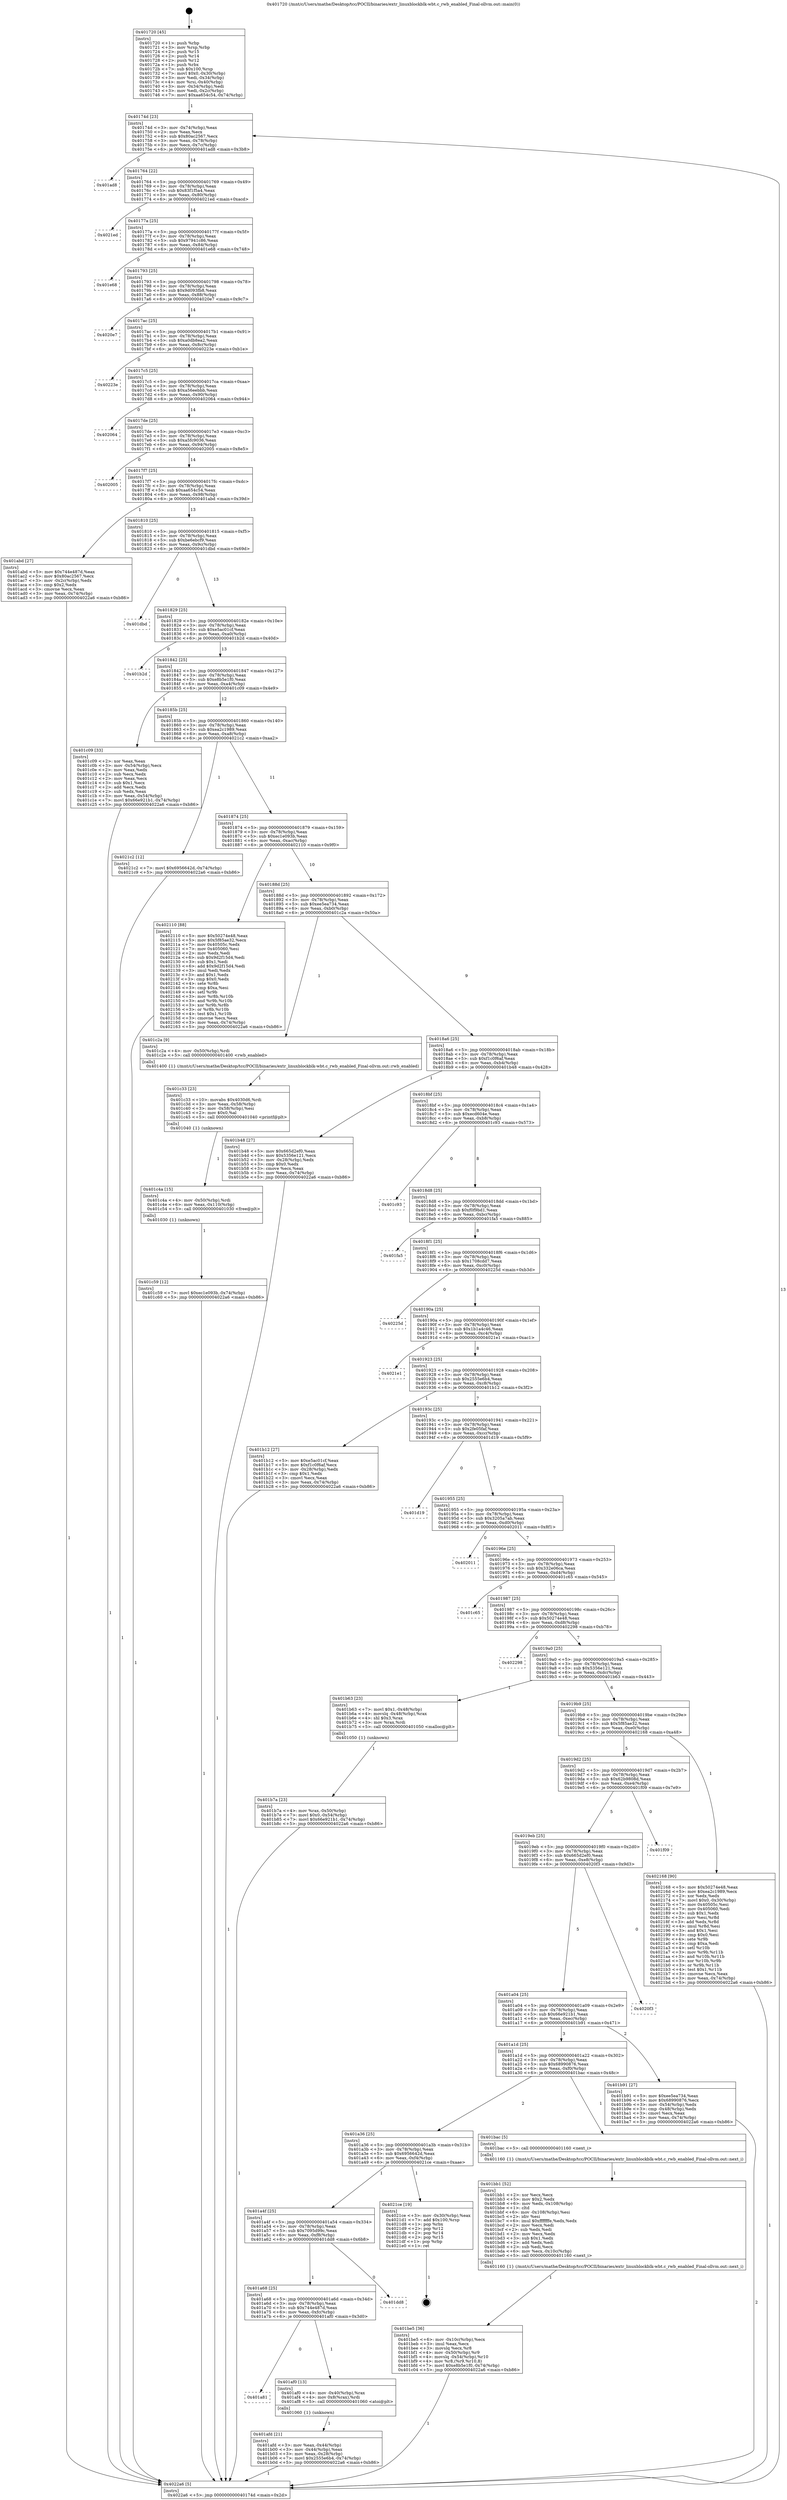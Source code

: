 digraph "0x401720" {
  label = "0x401720 (/mnt/c/Users/mathe/Desktop/tcc/POCII/binaries/extr_linuxblockblk-wbt.c_rwb_enabled_Final-ollvm.out::main(0))"
  labelloc = "t"
  node[shape=record]

  Entry [label="",width=0.3,height=0.3,shape=circle,fillcolor=black,style=filled]
  "0x40174d" [label="{
     0x40174d [23]\l
     | [instrs]\l
     &nbsp;&nbsp;0x40174d \<+3\>: mov -0x74(%rbp),%eax\l
     &nbsp;&nbsp;0x401750 \<+2\>: mov %eax,%ecx\l
     &nbsp;&nbsp;0x401752 \<+6\>: sub $0x80ac2567,%ecx\l
     &nbsp;&nbsp;0x401758 \<+3\>: mov %eax,-0x78(%rbp)\l
     &nbsp;&nbsp;0x40175b \<+3\>: mov %ecx,-0x7c(%rbp)\l
     &nbsp;&nbsp;0x40175e \<+6\>: je 0000000000401ad8 \<main+0x3b8\>\l
  }"]
  "0x401ad8" [label="{
     0x401ad8\l
  }", style=dashed]
  "0x401764" [label="{
     0x401764 [22]\l
     | [instrs]\l
     &nbsp;&nbsp;0x401764 \<+5\>: jmp 0000000000401769 \<main+0x49\>\l
     &nbsp;&nbsp;0x401769 \<+3\>: mov -0x78(%rbp),%eax\l
     &nbsp;&nbsp;0x40176c \<+5\>: sub $0x83f1f5a4,%eax\l
     &nbsp;&nbsp;0x401771 \<+3\>: mov %eax,-0x80(%rbp)\l
     &nbsp;&nbsp;0x401774 \<+6\>: je 00000000004021ed \<main+0xacd\>\l
  }"]
  Exit [label="",width=0.3,height=0.3,shape=circle,fillcolor=black,style=filled,peripheries=2]
  "0x4021ed" [label="{
     0x4021ed\l
  }", style=dashed]
  "0x40177a" [label="{
     0x40177a [25]\l
     | [instrs]\l
     &nbsp;&nbsp;0x40177a \<+5\>: jmp 000000000040177f \<main+0x5f\>\l
     &nbsp;&nbsp;0x40177f \<+3\>: mov -0x78(%rbp),%eax\l
     &nbsp;&nbsp;0x401782 \<+5\>: sub $0x97941c86,%eax\l
     &nbsp;&nbsp;0x401787 \<+6\>: mov %eax,-0x84(%rbp)\l
     &nbsp;&nbsp;0x40178d \<+6\>: je 0000000000401e68 \<main+0x748\>\l
  }"]
  "0x401c59" [label="{
     0x401c59 [12]\l
     | [instrs]\l
     &nbsp;&nbsp;0x401c59 \<+7\>: movl $0xec1e093b,-0x74(%rbp)\l
     &nbsp;&nbsp;0x401c60 \<+5\>: jmp 00000000004022a6 \<main+0xb86\>\l
  }"]
  "0x401e68" [label="{
     0x401e68\l
  }", style=dashed]
  "0x401793" [label="{
     0x401793 [25]\l
     | [instrs]\l
     &nbsp;&nbsp;0x401793 \<+5\>: jmp 0000000000401798 \<main+0x78\>\l
     &nbsp;&nbsp;0x401798 \<+3\>: mov -0x78(%rbp),%eax\l
     &nbsp;&nbsp;0x40179b \<+5\>: sub $0x9d093fb8,%eax\l
     &nbsp;&nbsp;0x4017a0 \<+6\>: mov %eax,-0x88(%rbp)\l
     &nbsp;&nbsp;0x4017a6 \<+6\>: je 00000000004020e7 \<main+0x9c7\>\l
  }"]
  "0x401c4a" [label="{
     0x401c4a [15]\l
     | [instrs]\l
     &nbsp;&nbsp;0x401c4a \<+4\>: mov -0x50(%rbp),%rdi\l
     &nbsp;&nbsp;0x401c4e \<+6\>: mov %eax,-0x110(%rbp)\l
     &nbsp;&nbsp;0x401c54 \<+5\>: call 0000000000401030 \<free@plt\>\l
     | [calls]\l
     &nbsp;&nbsp;0x401030 \{1\} (unknown)\l
  }"]
  "0x4020e7" [label="{
     0x4020e7\l
  }", style=dashed]
  "0x4017ac" [label="{
     0x4017ac [25]\l
     | [instrs]\l
     &nbsp;&nbsp;0x4017ac \<+5\>: jmp 00000000004017b1 \<main+0x91\>\l
     &nbsp;&nbsp;0x4017b1 \<+3\>: mov -0x78(%rbp),%eax\l
     &nbsp;&nbsp;0x4017b4 \<+5\>: sub $0xa0db8ea2,%eax\l
     &nbsp;&nbsp;0x4017b9 \<+6\>: mov %eax,-0x8c(%rbp)\l
     &nbsp;&nbsp;0x4017bf \<+6\>: je 000000000040223e \<main+0xb1e\>\l
  }"]
  "0x401c33" [label="{
     0x401c33 [23]\l
     | [instrs]\l
     &nbsp;&nbsp;0x401c33 \<+10\>: movabs $0x4030d6,%rdi\l
     &nbsp;&nbsp;0x401c3d \<+3\>: mov %eax,-0x58(%rbp)\l
     &nbsp;&nbsp;0x401c40 \<+3\>: mov -0x58(%rbp),%esi\l
     &nbsp;&nbsp;0x401c43 \<+2\>: mov $0x0,%al\l
     &nbsp;&nbsp;0x401c45 \<+5\>: call 0000000000401040 \<printf@plt\>\l
     | [calls]\l
     &nbsp;&nbsp;0x401040 \{1\} (unknown)\l
  }"]
  "0x40223e" [label="{
     0x40223e\l
  }", style=dashed]
  "0x4017c5" [label="{
     0x4017c5 [25]\l
     | [instrs]\l
     &nbsp;&nbsp;0x4017c5 \<+5\>: jmp 00000000004017ca \<main+0xaa\>\l
     &nbsp;&nbsp;0x4017ca \<+3\>: mov -0x78(%rbp),%eax\l
     &nbsp;&nbsp;0x4017cd \<+5\>: sub $0xa56eebbb,%eax\l
     &nbsp;&nbsp;0x4017d2 \<+6\>: mov %eax,-0x90(%rbp)\l
     &nbsp;&nbsp;0x4017d8 \<+6\>: je 0000000000402064 \<main+0x944\>\l
  }"]
  "0x401be5" [label="{
     0x401be5 [36]\l
     | [instrs]\l
     &nbsp;&nbsp;0x401be5 \<+6\>: mov -0x10c(%rbp),%ecx\l
     &nbsp;&nbsp;0x401beb \<+3\>: imul %eax,%ecx\l
     &nbsp;&nbsp;0x401bee \<+3\>: movslq %ecx,%r8\l
     &nbsp;&nbsp;0x401bf1 \<+4\>: mov -0x50(%rbp),%r9\l
     &nbsp;&nbsp;0x401bf5 \<+4\>: movslq -0x54(%rbp),%r10\l
     &nbsp;&nbsp;0x401bf9 \<+4\>: mov %r8,(%r9,%r10,8)\l
     &nbsp;&nbsp;0x401bfd \<+7\>: movl $0xe8b5e1f0,-0x74(%rbp)\l
     &nbsp;&nbsp;0x401c04 \<+5\>: jmp 00000000004022a6 \<main+0xb86\>\l
  }"]
  "0x402064" [label="{
     0x402064\l
  }", style=dashed]
  "0x4017de" [label="{
     0x4017de [25]\l
     | [instrs]\l
     &nbsp;&nbsp;0x4017de \<+5\>: jmp 00000000004017e3 \<main+0xc3\>\l
     &nbsp;&nbsp;0x4017e3 \<+3\>: mov -0x78(%rbp),%eax\l
     &nbsp;&nbsp;0x4017e6 \<+5\>: sub $0xa5fc9036,%eax\l
     &nbsp;&nbsp;0x4017eb \<+6\>: mov %eax,-0x94(%rbp)\l
     &nbsp;&nbsp;0x4017f1 \<+6\>: je 0000000000402005 \<main+0x8e5\>\l
  }"]
  "0x401bb1" [label="{
     0x401bb1 [52]\l
     | [instrs]\l
     &nbsp;&nbsp;0x401bb1 \<+2\>: xor %ecx,%ecx\l
     &nbsp;&nbsp;0x401bb3 \<+5\>: mov $0x2,%edx\l
     &nbsp;&nbsp;0x401bb8 \<+6\>: mov %edx,-0x108(%rbp)\l
     &nbsp;&nbsp;0x401bbe \<+1\>: cltd\l
     &nbsp;&nbsp;0x401bbf \<+6\>: mov -0x108(%rbp),%esi\l
     &nbsp;&nbsp;0x401bc5 \<+2\>: idiv %esi\l
     &nbsp;&nbsp;0x401bc7 \<+6\>: imul $0xfffffffe,%edx,%edx\l
     &nbsp;&nbsp;0x401bcd \<+2\>: mov %ecx,%edi\l
     &nbsp;&nbsp;0x401bcf \<+2\>: sub %edx,%edi\l
     &nbsp;&nbsp;0x401bd1 \<+2\>: mov %ecx,%edx\l
     &nbsp;&nbsp;0x401bd3 \<+3\>: sub $0x1,%edx\l
     &nbsp;&nbsp;0x401bd6 \<+2\>: add %edx,%edi\l
     &nbsp;&nbsp;0x401bd8 \<+2\>: sub %edi,%ecx\l
     &nbsp;&nbsp;0x401bda \<+6\>: mov %ecx,-0x10c(%rbp)\l
     &nbsp;&nbsp;0x401be0 \<+5\>: call 0000000000401160 \<next_i\>\l
     | [calls]\l
     &nbsp;&nbsp;0x401160 \{1\} (/mnt/c/Users/mathe/Desktop/tcc/POCII/binaries/extr_linuxblockblk-wbt.c_rwb_enabled_Final-ollvm.out::next_i)\l
  }"]
  "0x402005" [label="{
     0x402005\l
  }", style=dashed]
  "0x4017f7" [label="{
     0x4017f7 [25]\l
     | [instrs]\l
     &nbsp;&nbsp;0x4017f7 \<+5\>: jmp 00000000004017fc \<main+0xdc\>\l
     &nbsp;&nbsp;0x4017fc \<+3\>: mov -0x78(%rbp),%eax\l
     &nbsp;&nbsp;0x4017ff \<+5\>: sub $0xaa654c54,%eax\l
     &nbsp;&nbsp;0x401804 \<+6\>: mov %eax,-0x98(%rbp)\l
     &nbsp;&nbsp;0x40180a \<+6\>: je 0000000000401abd \<main+0x39d\>\l
  }"]
  "0x401b7a" [label="{
     0x401b7a [23]\l
     | [instrs]\l
     &nbsp;&nbsp;0x401b7a \<+4\>: mov %rax,-0x50(%rbp)\l
     &nbsp;&nbsp;0x401b7e \<+7\>: movl $0x0,-0x54(%rbp)\l
     &nbsp;&nbsp;0x401b85 \<+7\>: movl $0x66e921b1,-0x74(%rbp)\l
     &nbsp;&nbsp;0x401b8c \<+5\>: jmp 00000000004022a6 \<main+0xb86\>\l
  }"]
  "0x401abd" [label="{
     0x401abd [27]\l
     | [instrs]\l
     &nbsp;&nbsp;0x401abd \<+5\>: mov $0x744e487d,%eax\l
     &nbsp;&nbsp;0x401ac2 \<+5\>: mov $0x80ac2567,%ecx\l
     &nbsp;&nbsp;0x401ac7 \<+3\>: mov -0x2c(%rbp),%edx\l
     &nbsp;&nbsp;0x401aca \<+3\>: cmp $0x2,%edx\l
     &nbsp;&nbsp;0x401acd \<+3\>: cmovne %ecx,%eax\l
     &nbsp;&nbsp;0x401ad0 \<+3\>: mov %eax,-0x74(%rbp)\l
     &nbsp;&nbsp;0x401ad3 \<+5\>: jmp 00000000004022a6 \<main+0xb86\>\l
  }"]
  "0x401810" [label="{
     0x401810 [25]\l
     | [instrs]\l
     &nbsp;&nbsp;0x401810 \<+5\>: jmp 0000000000401815 \<main+0xf5\>\l
     &nbsp;&nbsp;0x401815 \<+3\>: mov -0x78(%rbp),%eax\l
     &nbsp;&nbsp;0x401818 \<+5\>: sub $0xbe6ebcf9,%eax\l
     &nbsp;&nbsp;0x40181d \<+6\>: mov %eax,-0x9c(%rbp)\l
     &nbsp;&nbsp;0x401823 \<+6\>: je 0000000000401dbd \<main+0x69d\>\l
  }"]
  "0x4022a6" [label="{
     0x4022a6 [5]\l
     | [instrs]\l
     &nbsp;&nbsp;0x4022a6 \<+5\>: jmp 000000000040174d \<main+0x2d\>\l
  }"]
  "0x401720" [label="{
     0x401720 [45]\l
     | [instrs]\l
     &nbsp;&nbsp;0x401720 \<+1\>: push %rbp\l
     &nbsp;&nbsp;0x401721 \<+3\>: mov %rsp,%rbp\l
     &nbsp;&nbsp;0x401724 \<+2\>: push %r15\l
     &nbsp;&nbsp;0x401726 \<+2\>: push %r14\l
     &nbsp;&nbsp;0x401728 \<+2\>: push %r12\l
     &nbsp;&nbsp;0x40172a \<+1\>: push %rbx\l
     &nbsp;&nbsp;0x40172b \<+7\>: sub $0x100,%rsp\l
     &nbsp;&nbsp;0x401732 \<+7\>: movl $0x0,-0x30(%rbp)\l
     &nbsp;&nbsp;0x401739 \<+3\>: mov %edi,-0x34(%rbp)\l
     &nbsp;&nbsp;0x40173c \<+4\>: mov %rsi,-0x40(%rbp)\l
     &nbsp;&nbsp;0x401740 \<+3\>: mov -0x34(%rbp),%edi\l
     &nbsp;&nbsp;0x401743 \<+3\>: mov %edi,-0x2c(%rbp)\l
     &nbsp;&nbsp;0x401746 \<+7\>: movl $0xaa654c54,-0x74(%rbp)\l
  }"]
  "0x401afd" [label="{
     0x401afd [21]\l
     | [instrs]\l
     &nbsp;&nbsp;0x401afd \<+3\>: mov %eax,-0x44(%rbp)\l
     &nbsp;&nbsp;0x401b00 \<+3\>: mov -0x44(%rbp),%eax\l
     &nbsp;&nbsp;0x401b03 \<+3\>: mov %eax,-0x28(%rbp)\l
     &nbsp;&nbsp;0x401b06 \<+7\>: movl $0x2555e6b4,-0x74(%rbp)\l
     &nbsp;&nbsp;0x401b0d \<+5\>: jmp 00000000004022a6 \<main+0xb86\>\l
  }"]
  "0x401dbd" [label="{
     0x401dbd\l
  }", style=dashed]
  "0x401829" [label="{
     0x401829 [25]\l
     | [instrs]\l
     &nbsp;&nbsp;0x401829 \<+5\>: jmp 000000000040182e \<main+0x10e\>\l
     &nbsp;&nbsp;0x40182e \<+3\>: mov -0x78(%rbp),%eax\l
     &nbsp;&nbsp;0x401831 \<+5\>: sub $0xe5ac01cf,%eax\l
     &nbsp;&nbsp;0x401836 \<+6\>: mov %eax,-0xa0(%rbp)\l
     &nbsp;&nbsp;0x40183c \<+6\>: je 0000000000401b2d \<main+0x40d\>\l
  }"]
  "0x401a81" [label="{
     0x401a81\l
  }", style=dashed]
  "0x401b2d" [label="{
     0x401b2d\l
  }", style=dashed]
  "0x401842" [label="{
     0x401842 [25]\l
     | [instrs]\l
     &nbsp;&nbsp;0x401842 \<+5\>: jmp 0000000000401847 \<main+0x127\>\l
     &nbsp;&nbsp;0x401847 \<+3\>: mov -0x78(%rbp),%eax\l
     &nbsp;&nbsp;0x40184a \<+5\>: sub $0xe8b5e1f0,%eax\l
     &nbsp;&nbsp;0x40184f \<+6\>: mov %eax,-0xa4(%rbp)\l
     &nbsp;&nbsp;0x401855 \<+6\>: je 0000000000401c09 \<main+0x4e9\>\l
  }"]
  "0x401af0" [label="{
     0x401af0 [13]\l
     | [instrs]\l
     &nbsp;&nbsp;0x401af0 \<+4\>: mov -0x40(%rbp),%rax\l
     &nbsp;&nbsp;0x401af4 \<+4\>: mov 0x8(%rax),%rdi\l
     &nbsp;&nbsp;0x401af8 \<+5\>: call 0000000000401060 \<atoi@plt\>\l
     | [calls]\l
     &nbsp;&nbsp;0x401060 \{1\} (unknown)\l
  }"]
  "0x401c09" [label="{
     0x401c09 [33]\l
     | [instrs]\l
     &nbsp;&nbsp;0x401c09 \<+2\>: xor %eax,%eax\l
     &nbsp;&nbsp;0x401c0b \<+3\>: mov -0x54(%rbp),%ecx\l
     &nbsp;&nbsp;0x401c0e \<+2\>: mov %eax,%edx\l
     &nbsp;&nbsp;0x401c10 \<+2\>: sub %ecx,%edx\l
     &nbsp;&nbsp;0x401c12 \<+2\>: mov %eax,%ecx\l
     &nbsp;&nbsp;0x401c14 \<+3\>: sub $0x1,%ecx\l
     &nbsp;&nbsp;0x401c17 \<+2\>: add %ecx,%edx\l
     &nbsp;&nbsp;0x401c19 \<+2\>: sub %edx,%eax\l
     &nbsp;&nbsp;0x401c1b \<+3\>: mov %eax,-0x54(%rbp)\l
     &nbsp;&nbsp;0x401c1e \<+7\>: movl $0x66e921b1,-0x74(%rbp)\l
     &nbsp;&nbsp;0x401c25 \<+5\>: jmp 00000000004022a6 \<main+0xb86\>\l
  }"]
  "0x40185b" [label="{
     0x40185b [25]\l
     | [instrs]\l
     &nbsp;&nbsp;0x40185b \<+5\>: jmp 0000000000401860 \<main+0x140\>\l
     &nbsp;&nbsp;0x401860 \<+3\>: mov -0x78(%rbp),%eax\l
     &nbsp;&nbsp;0x401863 \<+5\>: sub $0xea2c1989,%eax\l
     &nbsp;&nbsp;0x401868 \<+6\>: mov %eax,-0xa8(%rbp)\l
     &nbsp;&nbsp;0x40186e \<+6\>: je 00000000004021c2 \<main+0xaa2\>\l
  }"]
  "0x401a68" [label="{
     0x401a68 [25]\l
     | [instrs]\l
     &nbsp;&nbsp;0x401a68 \<+5\>: jmp 0000000000401a6d \<main+0x34d\>\l
     &nbsp;&nbsp;0x401a6d \<+3\>: mov -0x78(%rbp),%eax\l
     &nbsp;&nbsp;0x401a70 \<+5\>: sub $0x744e487d,%eax\l
     &nbsp;&nbsp;0x401a75 \<+6\>: mov %eax,-0xfc(%rbp)\l
     &nbsp;&nbsp;0x401a7b \<+6\>: je 0000000000401af0 \<main+0x3d0\>\l
  }"]
  "0x4021c2" [label="{
     0x4021c2 [12]\l
     | [instrs]\l
     &nbsp;&nbsp;0x4021c2 \<+7\>: movl $0x6956642d,-0x74(%rbp)\l
     &nbsp;&nbsp;0x4021c9 \<+5\>: jmp 00000000004022a6 \<main+0xb86\>\l
  }"]
  "0x401874" [label="{
     0x401874 [25]\l
     | [instrs]\l
     &nbsp;&nbsp;0x401874 \<+5\>: jmp 0000000000401879 \<main+0x159\>\l
     &nbsp;&nbsp;0x401879 \<+3\>: mov -0x78(%rbp),%eax\l
     &nbsp;&nbsp;0x40187c \<+5\>: sub $0xec1e093b,%eax\l
     &nbsp;&nbsp;0x401881 \<+6\>: mov %eax,-0xac(%rbp)\l
     &nbsp;&nbsp;0x401887 \<+6\>: je 0000000000402110 \<main+0x9f0\>\l
  }"]
  "0x401dd8" [label="{
     0x401dd8\l
  }", style=dashed]
  "0x402110" [label="{
     0x402110 [88]\l
     | [instrs]\l
     &nbsp;&nbsp;0x402110 \<+5\>: mov $0x50274e48,%eax\l
     &nbsp;&nbsp;0x402115 \<+5\>: mov $0x5f85ae32,%ecx\l
     &nbsp;&nbsp;0x40211a \<+7\>: mov 0x40505c,%edx\l
     &nbsp;&nbsp;0x402121 \<+7\>: mov 0x405060,%esi\l
     &nbsp;&nbsp;0x402128 \<+2\>: mov %edx,%edi\l
     &nbsp;&nbsp;0x40212a \<+6\>: sub $0x9d2f15d4,%edi\l
     &nbsp;&nbsp;0x402130 \<+3\>: sub $0x1,%edi\l
     &nbsp;&nbsp;0x402133 \<+6\>: add $0x9d2f15d4,%edi\l
     &nbsp;&nbsp;0x402139 \<+3\>: imul %edi,%edx\l
     &nbsp;&nbsp;0x40213c \<+3\>: and $0x1,%edx\l
     &nbsp;&nbsp;0x40213f \<+3\>: cmp $0x0,%edx\l
     &nbsp;&nbsp;0x402142 \<+4\>: sete %r8b\l
     &nbsp;&nbsp;0x402146 \<+3\>: cmp $0xa,%esi\l
     &nbsp;&nbsp;0x402149 \<+4\>: setl %r9b\l
     &nbsp;&nbsp;0x40214d \<+3\>: mov %r8b,%r10b\l
     &nbsp;&nbsp;0x402150 \<+3\>: and %r9b,%r10b\l
     &nbsp;&nbsp;0x402153 \<+3\>: xor %r9b,%r8b\l
     &nbsp;&nbsp;0x402156 \<+3\>: or %r8b,%r10b\l
     &nbsp;&nbsp;0x402159 \<+4\>: test $0x1,%r10b\l
     &nbsp;&nbsp;0x40215d \<+3\>: cmovne %ecx,%eax\l
     &nbsp;&nbsp;0x402160 \<+3\>: mov %eax,-0x74(%rbp)\l
     &nbsp;&nbsp;0x402163 \<+5\>: jmp 00000000004022a6 \<main+0xb86\>\l
  }"]
  "0x40188d" [label="{
     0x40188d [25]\l
     | [instrs]\l
     &nbsp;&nbsp;0x40188d \<+5\>: jmp 0000000000401892 \<main+0x172\>\l
     &nbsp;&nbsp;0x401892 \<+3\>: mov -0x78(%rbp),%eax\l
     &nbsp;&nbsp;0x401895 \<+5\>: sub $0xee5ea734,%eax\l
     &nbsp;&nbsp;0x40189a \<+6\>: mov %eax,-0xb0(%rbp)\l
     &nbsp;&nbsp;0x4018a0 \<+6\>: je 0000000000401c2a \<main+0x50a\>\l
  }"]
  "0x401a4f" [label="{
     0x401a4f [25]\l
     | [instrs]\l
     &nbsp;&nbsp;0x401a4f \<+5\>: jmp 0000000000401a54 \<main+0x334\>\l
     &nbsp;&nbsp;0x401a54 \<+3\>: mov -0x78(%rbp),%eax\l
     &nbsp;&nbsp;0x401a57 \<+5\>: sub $0x7095d99c,%eax\l
     &nbsp;&nbsp;0x401a5c \<+6\>: mov %eax,-0xf8(%rbp)\l
     &nbsp;&nbsp;0x401a62 \<+6\>: je 0000000000401dd8 \<main+0x6b8\>\l
  }"]
  "0x401c2a" [label="{
     0x401c2a [9]\l
     | [instrs]\l
     &nbsp;&nbsp;0x401c2a \<+4\>: mov -0x50(%rbp),%rdi\l
     &nbsp;&nbsp;0x401c2e \<+5\>: call 0000000000401400 \<rwb_enabled\>\l
     | [calls]\l
     &nbsp;&nbsp;0x401400 \{1\} (/mnt/c/Users/mathe/Desktop/tcc/POCII/binaries/extr_linuxblockblk-wbt.c_rwb_enabled_Final-ollvm.out::rwb_enabled)\l
  }"]
  "0x4018a6" [label="{
     0x4018a6 [25]\l
     | [instrs]\l
     &nbsp;&nbsp;0x4018a6 \<+5\>: jmp 00000000004018ab \<main+0x18b\>\l
     &nbsp;&nbsp;0x4018ab \<+3\>: mov -0x78(%rbp),%eax\l
     &nbsp;&nbsp;0x4018ae \<+5\>: sub $0xf1c0f6af,%eax\l
     &nbsp;&nbsp;0x4018b3 \<+6\>: mov %eax,-0xb4(%rbp)\l
     &nbsp;&nbsp;0x4018b9 \<+6\>: je 0000000000401b48 \<main+0x428\>\l
  }"]
  "0x4021ce" [label="{
     0x4021ce [19]\l
     | [instrs]\l
     &nbsp;&nbsp;0x4021ce \<+3\>: mov -0x30(%rbp),%eax\l
     &nbsp;&nbsp;0x4021d1 \<+7\>: add $0x100,%rsp\l
     &nbsp;&nbsp;0x4021d8 \<+1\>: pop %rbx\l
     &nbsp;&nbsp;0x4021d9 \<+2\>: pop %r12\l
     &nbsp;&nbsp;0x4021db \<+2\>: pop %r14\l
     &nbsp;&nbsp;0x4021dd \<+2\>: pop %r15\l
     &nbsp;&nbsp;0x4021df \<+1\>: pop %rbp\l
     &nbsp;&nbsp;0x4021e0 \<+1\>: ret\l
  }"]
  "0x401b48" [label="{
     0x401b48 [27]\l
     | [instrs]\l
     &nbsp;&nbsp;0x401b48 \<+5\>: mov $0x665d2ef0,%eax\l
     &nbsp;&nbsp;0x401b4d \<+5\>: mov $0x5356e121,%ecx\l
     &nbsp;&nbsp;0x401b52 \<+3\>: mov -0x28(%rbp),%edx\l
     &nbsp;&nbsp;0x401b55 \<+3\>: cmp $0x0,%edx\l
     &nbsp;&nbsp;0x401b58 \<+3\>: cmove %ecx,%eax\l
     &nbsp;&nbsp;0x401b5b \<+3\>: mov %eax,-0x74(%rbp)\l
     &nbsp;&nbsp;0x401b5e \<+5\>: jmp 00000000004022a6 \<main+0xb86\>\l
  }"]
  "0x4018bf" [label="{
     0x4018bf [25]\l
     | [instrs]\l
     &nbsp;&nbsp;0x4018bf \<+5\>: jmp 00000000004018c4 \<main+0x1a4\>\l
     &nbsp;&nbsp;0x4018c4 \<+3\>: mov -0x78(%rbp),%eax\l
     &nbsp;&nbsp;0x4018c7 \<+5\>: sub $0xecd604e,%eax\l
     &nbsp;&nbsp;0x4018cc \<+6\>: mov %eax,-0xb8(%rbp)\l
     &nbsp;&nbsp;0x4018d2 \<+6\>: je 0000000000401c93 \<main+0x573\>\l
  }"]
  "0x401a36" [label="{
     0x401a36 [25]\l
     | [instrs]\l
     &nbsp;&nbsp;0x401a36 \<+5\>: jmp 0000000000401a3b \<main+0x31b\>\l
     &nbsp;&nbsp;0x401a3b \<+3\>: mov -0x78(%rbp),%eax\l
     &nbsp;&nbsp;0x401a3e \<+5\>: sub $0x6956642d,%eax\l
     &nbsp;&nbsp;0x401a43 \<+6\>: mov %eax,-0xf4(%rbp)\l
     &nbsp;&nbsp;0x401a49 \<+6\>: je 00000000004021ce \<main+0xaae\>\l
  }"]
  "0x401c93" [label="{
     0x401c93\l
  }", style=dashed]
  "0x4018d8" [label="{
     0x4018d8 [25]\l
     | [instrs]\l
     &nbsp;&nbsp;0x4018d8 \<+5\>: jmp 00000000004018dd \<main+0x1bd\>\l
     &nbsp;&nbsp;0x4018dd \<+3\>: mov -0x78(%rbp),%eax\l
     &nbsp;&nbsp;0x4018e0 \<+5\>: sub $0xf0f9bd1,%eax\l
     &nbsp;&nbsp;0x4018e5 \<+6\>: mov %eax,-0xbc(%rbp)\l
     &nbsp;&nbsp;0x4018eb \<+6\>: je 0000000000401fa5 \<main+0x885\>\l
  }"]
  "0x401bac" [label="{
     0x401bac [5]\l
     | [instrs]\l
     &nbsp;&nbsp;0x401bac \<+5\>: call 0000000000401160 \<next_i\>\l
     | [calls]\l
     &nbsp;&nbsp;0x401160 \{1\} (/mnt/c/Users/mathe/Desktop/tcc/POCII/binaries/extr_linuxblockblk-wbt.c_rwb_enabled_Final-ollvm.out::next_i)\l
  }"]
  "0x401fa5" [label="{
     0x401fa5\l
  }", style=dashed]
  "0x4018f1" [label="{
     0x4018f1 [25]\l
     | [instrs]\l
     &nbsp;&nbsp;0x4018f1 \<+5\>: jmp 00000000004018f6 \<main+0x1d6\>\l
     &nbsp;&nbsp;0x4018f6 \<+3\>: mov -0x78(%rbp),%eax\l
     &nbsp;&nbsp;0x4018f9 \<+5\>: sub $0x1708cdd7,%eax\l
     &nbsp;&nbsp;0x4018fe \<+6\>: mov %eax,-0xc0(%rbp)\l
     &nbsp;&nbsp;0x401904 \<+6\>: je 000000000040225d \<main+0xb3d\>\l
  }"]
  "0x401a1d" [label="{
     0x401a1d [25]\l
     | [instrs]\l
     &nbsp;&nbsp;0x401a1d \<+5\>: jmp 0000000000401a22 \<main+0x302\>\l
     &nbsp;&nbsp;0x401a22 \<+3\>: mov -0x78(%rbp),%eax\l
     &nbsp;&nbsp;0x401a25 \<+5\>: sub $0x68990876,%eax\l
     &nbsp;&nbsp;0x401a2a \<+6\>: mov %eax,-0xf0(%rbp)\l
     &nbsp;&nbsp;0x401a30 \<+6\>: je 0000000000401bac \<main+0x48c\>\l
  }"]
  "0x40225d" [label="{
     0x40225d\l
  }", style=dashed]
  "0x40190a" [label="{
     0x40190a [25]\l
     | [instrs]\l
     &nbsp;&nbsp;0x40190a \<+5\>: jmp 000000000040190f \<main+0x1ef\>\l
     &nbsp;&nbsp;0x40190f \<+3\>: mov -0x78(%rbp),%eax\l
     &nbsp;&nbsp;0x401912 \<+5\>: sub $0x1b1a4c46,%eax\l
     &nbsp;&nbsp;0x401917 \<+6\>: mov %eax,-0xc4(%rbp)\l
     &nbsp;&nbsp;0x40191d \<+6\>: je 00000000004021e1 \<main+0xac1\>\l
  }"]
  "0x401b91" [label="{
     0x401b91 [27]\l
     | [instrs]\l
     &nbsp;&nbsp;0x401b91 \<+5\>: mov $0xee5ea734,%eax\l
     &nbsp;&nbsp;0x401b96 \<+5\>: mov $0x68990876,%ecx\l
     &nbsp;&nbsp;0x401b9b \<+3\>: mov -0x54(%rbp),%edx\l
     &nbsp;&nbsp;0x401b9e \<+3\>: cmp -0x48(%rbp),%edx\l
     &nbsp;&nbsp;0x401ba1 \<+3\>: cmovl %ecx,%eax\l
     &nbsp;&nbsp;0x401ba4 \<+3\>: mov %eax,-0x74(%rbp)\l
     &nbsp;&nbsp;0x401ba7 \<+5\>: jmp 00000000004022a6 \<main+0xb86\>\l
  }"]
  "0x4021e1" [label="{
     0x4021e1\l
  }", style=dashed]
  "0x401923" [label="{
     0x401923 [25]\l
     | [instrs]\l
     &nbsp;&nbsp;0x401923 \<+5\>: jmp 0000000000401928 \<main+0x208\>\l
     &nbsp;&nbsp;0x401928 \<+3\>: mov -0x78(%rbp),%eax\l
     &nbsp;&nbsp;0x40192b \<+5\>: sub $0x2555e6b4,%eax\l
     &nbsp;&nbsp;0x401930 \<+6\>: mov %eax,-0xc8(%rbp)\l
     &nbsp;&nbsp;0x401936 \<+6\>: je 0000000000401b12 \<main+0x3f2\>\l
  }"]
  "0x401a04" [label="{
     0x401a04 [25]\l
     | [instrs]\l
     &nbsp;&nbsp;0x401a04 \<+5\>: jmp 0000000000401a09 \<main+0x2e9\>\l
     &nbsp;&nbsp;0x401a09 \<+3\>: mov -0x78(%rbp),%eax\l
     &nbsp;&nbsp;0x401a0c \<+5\>: sub $0x66e921b1,%eax\l
     &nbsp;&nbsp;0x401a11 \<+6\>: mov %eax,-0xec(%rbp)\l
     &nbsp;&nbsp;0x401a17 \<+6\>: je 0000000000401b91 \<main+0x471\>\l
  }"]
  "0x401b12" [label="{
     0x401b12 [27]\l
     | [instrs]\l
     &nbsp;&nbsp;0x401b12 \<+5\>: mov $0xe5ac01cf,%eax\l
     &nbsp;&nbsp;0x401b17 \<+5\>: mov $0xf1c0f6af,%ecx\l
     &nbsp;&nbsp;0x401b1c \<+3\>: mov -0x28(%rbp),%edx\l
     &nbsp;&nbsp;0x401b1f \<+3\>: cmp $0x1,%edx\l
     &nbsp;&nbsp;0x401b22 \<+3\>: cmovl %ecx,%eax\l
     &nbsp;&nbsp;0x401b25 \<+3\>: mov %eax,-0x74(%rbp)\l
     &nbsp;&nbsp;0x401b28 \<+5\>: jmp 00000000004022a6 \<main+0xb86\>\l
  }"]
  "0x40193c" [label="{
     0x40193c [25]\l
     | [instrs]\l
     &nbsp;&nbsp;0x40193c \<+5\>: jmp 0000000000401941 \<main+0x221\>\l
     &nbsp;&nbsp;0x401941 \<+3\>: mov -0x78(%rbp),%eax\l
     &nbsp;&nbsp;0x401944 \<+5\>: sub $0x2fe05faf,%eax\l
     &nbsp;&nbsp;0x401949 \<+6\>: mov %eax,-0xcc(%rbp)\l
     &nbsp;&nbsp;0x40194f \<+6\>: je 0000000000401d19 \<main+0x5f9\>\l
  }"]
  "0x4020f3" [label="{
     0x4020f3\l
  }", style=dashed]
  "0x401d19" [label="{
     0x401d19\l
  }", style=dashed]
  "0x401955" [label="{
     0x401955 [25]\l
     | [instrs]\l
     &nbsp;&nbsp;0x401955 \<+5\>: jmp 000000000040195a \<main+0x23a\>\l
     &nbsp;&nbsp;0x40195a \<+3\>: mov -0x78(%rbp),%eax\l
     &nbsp;&nbsp;0x40195d \<+5\>: sub $0x3205a7ab,%eax\l
     &nbsp;&nbsp;0x401962 \<+6\>: mov %eax,-0xd0(%rbp)\l
     &nbsp;&nbsp;0x401968 \<+6\>: je 0000000000402011 \<main+0x8f1\>\l
  }"]
  "0x4019eb" [label="{
     0x4019eb [25]\l
     | [instrs]\l
     &nbsp;&nbsp;0x4019eb \<+5\>: jmp 00000000004019f0 \<main+0x2d0\>\l
     &nbsp;&nbsp;0x4019f0 \<+3\>: mov -0x78(%rbp),%eax\l
     &nbsp;&nbsp;0x4019f3 \<+5\>: sub $0x665d2ef0,%eax\l
     &nbsp;&nbsp;0x4019f8 \<+6\>: mov %eax,-0xe8(%rbp)\l
     &nbsp;&nbsp;0x4019fe \<+6\>: je 00000000004020f3 \<main+0x9d3\>\l
  }"]
  "0x402011" [label="{
     0x402011\l
  }", style=dashed]
  "0x40196e" [label="{
     0x40196e [25]\l
     | [instrs]\l
     &nbsp;&nbsp;0x40196e \<+5\>: jmp 0000000000401973 \<main+0x253\>\l
     &nbsp;&nbsp;0x401973 \<+3\>: mov -0x78(%rbp),%eax\l
     &nbsp;&nbsp;0x401976 \<+5\>: sub $0x332e06ca,%eax\l
     &nbsp;&nbsp;0x40197b \<+6\>: mov %eax,-0xd4(%rbp)\l
     &nbsp;&nbsp;0x401981 \<+6\>: je 0000000000401c65 \<main+0x545\>\l
  }"]
  "0x401f09" [label="{
     0x401f09\l
  }", style=dashed]
  "0x401c65" [label="{
     0x401c65\l
  }", style=dashed]
  "0x401987" [label="{
     0x401987 [25]\l
     | [instrs]\l
     &nbsp;&nbsp;0x401987 \<+5\>: jmp 000000000040198c \<main+0x26c\>\l
     &nbsp;&nbsp;0x40198c \<+3\>: mov -0x78(%rbp),%eax\l
     &nbsp;&nbsp;0x40198f \<+5\>: sub $0x50274e48,%eax\l
     &nbsp;&nbsp;0x401994 \<+6\>: mov %eax,-0xd8(%rbp)\l
     &nbsp;&nbsp;0x40199a \<+6\>: je 0000000000402298 \<main+0xb78\>\l
  }"]
  "0x4019d2" [label="{
     0x4019d2 [25]\l
     | [instrs]\l
     &nbsp;&nbsp;0x4019d2 \<+5\>: jmp 00000000004019d7 \<main+0x2b7\>\l
     &nbsp;&nbsp;0x4019d7 \<+3\>: mov -0x78(%rbp),%eax\l
     &nbsp;&nbsp;0x4019da \<+5\>: sub $0x62b9808d,%eax\l
     &nbsp;&nbsp;0x4019df \<+6\>: mov %eax,-0xe4(%rbp)\l
     &nbsp;&nbsp;0x4019e5 \<+6\>: je 0000000000401f09 \<main+0x7e9\>\l
  }"]
  "0x402298" [label="{
     0x402298\l
  }", style=dashed]
  "0x4019a0" [label="{
     0x4019a0 [25]\l
     | [instrs]\l
     &nbsp;&nbsp;0x4019a0 \<+5\>: jmp 00000000004019a5 \<main+0x285\>\l
     &nbsp;&nbsp;0x4019a5 \<+3\>: mov -0x78(%rbp),%eax\l
     &nbsp;&nbsp;0x4019a8 \<+5\>: sub $0x5356e121,%eax\l
     &nbsp;&nbsp;0x4019ad \<+6\>: mov %eax,-0xdc(%rbp)\l
     &nbsp;&nbsp;0x4019b3 \<+6\>: je 0000000000401b63 \<main+0x443\>\l
  }"]
  "0x402168" [label="{
     0x402168 [90]\l
     | [instrs]\l
     &nbsp;&nbsp;0x402168 \<+5\>: mov $0x50274e48,%eax\l
     &nbsp;&nbsp;0x40216d \<+5\>: mov $0xea2c1989,%ecx\l
     &nbsp;&nbsp;0x402172 \<+2\>: xor %edx,%edx\l
     &nbsp;&nbsp;0x402174 \<+7\>: movl $0x0,-0x30(%rbp)\l
     &nbsp;&nbsp;0x40217b \<+7\>: mov 0x40505c,%esi\l
     &nbsp;&nbsp;0x402182 \<+7\>: mov 0x405060,%edi\l
     &nbsp;&nbsp;0x402189 \<+3\>: sub $0x1,%edx\l
     &nbsp;&nbsp;0x40218c \<+3\>: mov %esi,%r8d\l
     &nbsp;&nbsp;0x40218f \<+3\>: add %edx,%r8d\l
     &nbsp;&nbsp;0x402192 \<+4\>: imul %r8d,%esi\l
     &nbsp;&nbsp;0x402196 \<+3\>: and $0x1,%esi\l
     &nbsp;&nbsp;0x402199 \<+3\>: cmp $0x0,%esi\l
     &nbsp;&nbsp;0x40219c \<+4\>: sete %r9b\l
     &nbsp;&nbsp;0x4021a0 \<+3\>: cmp $0xa,%edi\l
     &nbsp;&nbsp;0x4021a3 \<+4\>: setl %r10b\l
     &nbsp;&nbsp;0x4021a7 \<+3\>: mov %r9b,%r11b\l
     &nbsp;&nbsp;0x4021aa \<+3\>: and %r10b,%r11b\l
     &nbsp;&nbsp;0x4021ad \<+3\>: xor %r10b,%r9b\l
     &nbsp;&nbsp;0x4021b0 \<+3\>: or %r9b,%r11b\l
     &nbsp;&nbsp;0x4021b3 \<+4\>: test $0x1,%r11b\l
     &nbsp;&nbsp;0x4021b7 \<+3\>: cmovne %ecx,%eax\l
     &nbsp;&nbsp;0x4021ba \<+3\>: mov %eax,-0x74(%rbp)\l
     &nbsp;&nbsp;0x4021bd \<+5\>: jmp 00000000004022a6 \<main+0xb86\>\l
  }"]
  "0x401b63" [label="{
     0x401b63 [23]\l
     | [instrs]\l
     &nbsp;&nbsp;0x401b63 \<+7\>: movl $0x1,-0x48(%rbp)\l
     &nbsp;&nbsp;0x401b6a \<+4\>: movslq -0x48(%rbp),%rax\l
     &nbsp;&nbsp;0x401b6e \<+4\>: shl $0x3,%rax\l
     &nbsp;&nbsp;0x401b72 \<+3\>: mov %rax,%rdi\l
     &nbsp;&nbsp;0x401b75 \<+5\>: call 0000000000401050 \<malloc@plt\>\l
     | [calls]\l
     &nbsp;&nbsp;0x401050 \{1\} (unknown)\l
  }"]
  "0x4019b9" [label="{
     0x4019b9 [25]\l
     | [instrs]\l
     &nbsp;&nbsp;0x4019b9 \<+5\>: jmp 00000000004019be \<main+0x29e\>\l
     &nbsp;&nbsp;0x4019be \<+3\>: mov -0x78(%rbp),%eax\l
     &nbsp;&nbsp;0x4019c1 \<+5\>: sub $0x5f85ae32,%eax\l
     &nbsp;&nbsp;0x4019c6 \<+6\>: mov %eax,-0xe0(%rbp)\l
     &nbsp;&nbsp;0x4019cc \<+6\>: je 0000000000402168 \<main+0xa48\>\l
  }"]
  Entry -> "0x401720" [label=" 1"]
  "0x40174d" -> "0x401ad8" [label=" 0"]
  "0x40174d" -> "0x401764" [label=" 14"]
  "0x4021ce" -> Exit [label=" 1"]
  "0x401764" -> "0x4021ed" [label=" 0"]
  "0x401764" -> "0x40177a" [label=" 14"]
  "0x4021c2" -> "0x4022a6" [label=" 1"]
  "0x40177a" -> "0x401e68" [label=" 0"]
  "0x40177a" -> "0x401793" [label=" 14"]
  "0x402168" -> "0x4022a6" [label=" 1"]
  "0x401793" -> "0x4020e7" [label=" 0"]
  "0x401793" -> "0x4017ac" [label=" 14"]
  "0x402110" -> "0x4022a6" [label=" 1"]
  "0x4017ac" -> "0x40223e" [label=" 0"]
  "0x4017ac" -> "0x4017c5" [label=" 14"]
  "0x401c59" -> "0x4022a6" [label=" 1"]
  "0x4017c5" -> "0x402064" [label=" 0"]
  "0x4017c5" -> "0x4017de" [label=" 14"]
  "0x401c4a" -> "0x401c59" [label=" 1"]
  "0x4017de" -> "0x402005" [label=" 0"]
  "0x4017de" -> "0x4017f7" [label=" 14"]
  "0x401c33" -> "0x401c4a" [label=" 1"]
  "0x4017f7" -> "0x401abd" [label=" 1"]
  "0x4017f7" -> "0x401810" [label=" 13"]
  "0x401abd" -> "0x4022a6" [label=" 1"]
  "0x401720" -> "0x40174d" [label=" 1"]
  "0x4022a6" -> "0x40174d" [label=" 13"]
  "0x401c2a" -> "0x401c33" [label=" 1"]
  "0x401810" -> "0x401dbd" [label=" 0"]
  "0x401810" -> "0x401829" [label=" 13"]
  "0x401c09" -> "0x4022a6" [label=" 1"]
  "0x401829" -> "0x401b2d" [label=" 0"]
  "0x401829" -> "0x401842" [label=" 13"]
  "0x401be5" -> "0x4022a6" [label=" 1"]
  "0x401842" -> "0x401c09" [label=" 1"]
  "0x401842" -> "0x40185b" [label=" 12"]
  "0x401bb1" -> "0x401be5" [label=" 1"]
  "0x40185b" -> "0x4021c2" [label=" 1"]
  "0x40185b" -> "0x401874" [label=" 11"]
  "0x401b91" -> "0x4022a6" [label=" 2"]
  "0x401874" -> "0x402110" [label=" 1"]
  "0x401874" -> "0x40188d" [label=" 10"]
  "0x401b7a" -> "0x4022a6" [label=" 1"]
  "0x40188d" -> "0x401c2a" [label=" 1"]
  "0x40188d" -> "0x4018a6" [label=" 9"]
  "0x401b48" -> "0x4022a6" [label=" 1"]
  "0x4018a6" -> "0x401b48" [label=" 1"]
  "0x4018a6" -> "0x4018bf" [label=" 8"]
  "0x401b12" -> "0x4022a6" [label=" 1"]
  "0x4018bf" -> "0x401c93" [label=" 0"]
  "0x4018bf" -> "0x4018d8" [label=" 8"]
  "0x401af0" -> "0x401afd" [label=" 1"]
  "0x4018d8" -> "0x401fa5" [label=" 0"]
  "0x4018d8" -> "0x4018f1" [label=" 8"]
  "0x401a68" -> "0x401a81" [label=" 0"]
  "0x4018f1" -> "0x40225d" [label=" 0"]
  "0x4018f1" -> "0x40190a" [label=" 8"]
  "0x401bac" -> "0x401bb1" [label=" 1"]
  "0x40190a" -> "0x4021e1" [label=" 0"]
  "0x40190a" -> "0x401923" [label=" 8"]
  "0x401a4f" -> "0x401a68" [label=" 1"]
  "0x401923" -> "0x401b12" [label=" 1"]
  "0x401923" -> "0x40193c" [label=" 7"]
  "0x401b63" -> "0x401b7a" [label=" 1"]
  "0x40193c" -> "0x401d19" [label=" 0"]
  "0x40193c" -> "0x401955" [label=" 7"]
  "0x401a36" -> "0x401a4f" [label=" 1"]
  "0x401955" -> "0x402011" [label=" 0"]
  "0x401955" -> "0x40196e" [label=" 7"]
  "0x401afd" -> "0x4022a6" [label=" 1"]
  "0x40196e" -> "0x401c65" [label=" 0"]
  "0x40196e" -> "0x401987" [label=" 7"]
  "0x401a1d" -> "0x401a36" [label=" 2"]
  "0x401987" -> "0x402298" [label=" 0"]
  "0x401987" -> "0x4019a0" [label=" 7"]
  "0x401a68" -> "0x401af0" [label=" 1"]
  "0x4019a0" -> "0x401b63" [label=" 1"]
  "0x4019a0" -> "0x4019b9" [label=" 6"]
  "0x401a04" -> "0x401a1d" [label=" 3"]
  "0x4019b9" -> "0x402168" [label=" 1"]
  "0x4019b9" -> "0x4019d2" [label=" 5"]
  "0x401a1d" -> "0x401bac" [label=" 1"]
  "0x4019d2" -> "0x401f09" [label=" 0"]
  "0x4019d2" -> "0x4019eb" [label=" 5"]
  "0x401a36" -> "0x4021ce" [label=" 1"]
  "0x4019eb" -> "0x4020f3" [label=" 0"]
  "0x4019eb" -> "0x401a04" [label=" 5"]
  "0x401a4f" -> "0x401dd8" [label=" 0"]
  "0x401a04" -> "0x401b91" [label=" 2"]
}
